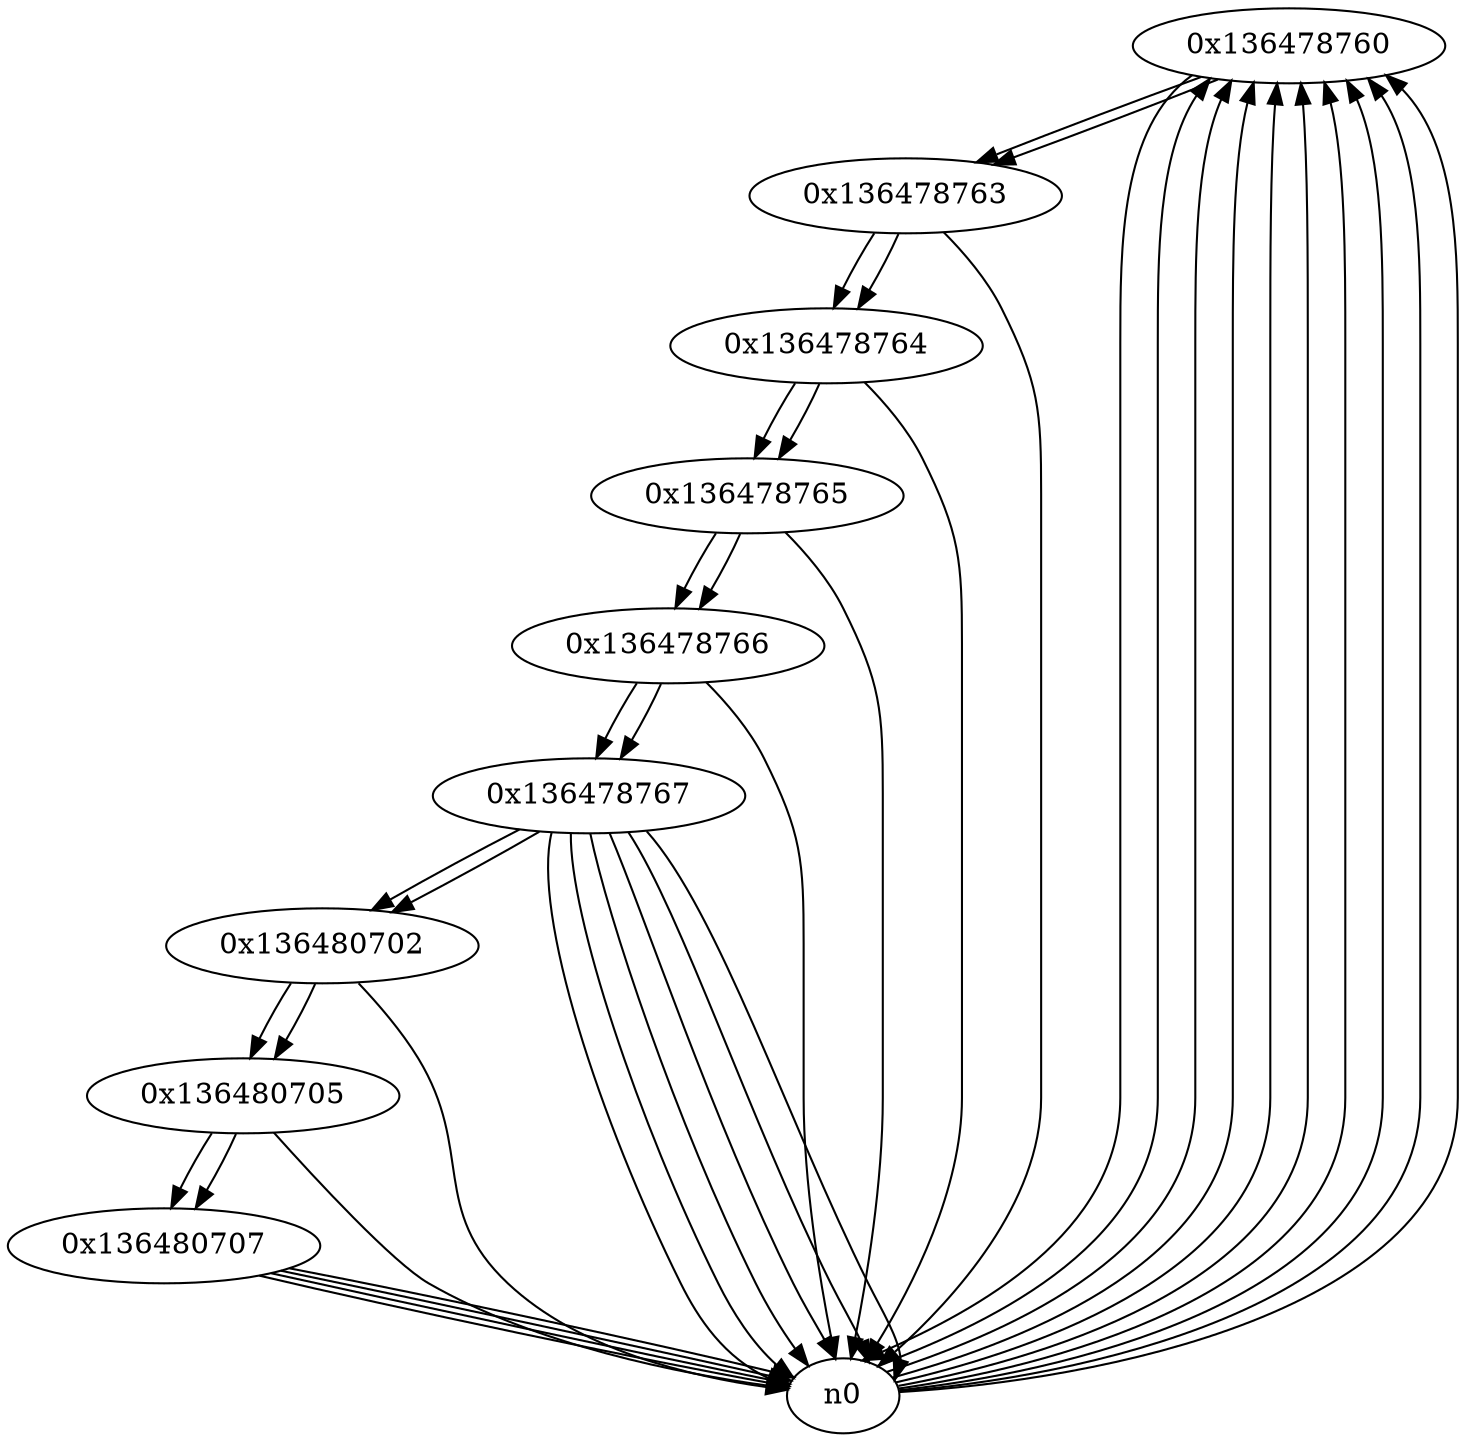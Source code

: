 digraph G{
/* nodes */
  n1 [label="0x136478760"]
  n2 [label="0x136478763"]
  n3 [label="0x136478764"]
  n4 [label="0x136478765"]
  n5 [label="0x136478766"]
  n6 [label="0x136478767"]
  n7 [label="0x136480702"]
  n8 [label="0x136480705"]
  n9 [label="0x136480707"]
/* edges */
n1 -> n2;
n1 -> n0;
n0 -> n1;
n0 -> n1;
n0 -> n1;
n0 -> n1;
n0 -> n1;
n0 -> n1;
n0 -> n1;
n0 -> n1;
n0 -> n1;
n2 -> n3;
n2 -> n0;
n1 -> n2;
n3 -> n4;
n3 -> n0;
n2 -> n3;
n4 -> n5;
n4 -> n0;
n3 -> n4;
n5 -> n6;
n5 -> n0;
n4 -> n5;
n6 -> n7;
n6 -> n0;
n6 -> n0;
n6 -> n0;
n6 -> n0;
n6 -> n0;
n6 -> n0;
n5 -> n6;
n7 -> n8;
n7 -> n0;
n6 -> n7;
n8 -> n9;
n8 -> n0;
n7 -> n8;
n9 -> n0;
n9 -> n0;
n9 -> n0;
n9 -> n0;
n8 -> n9;
}
